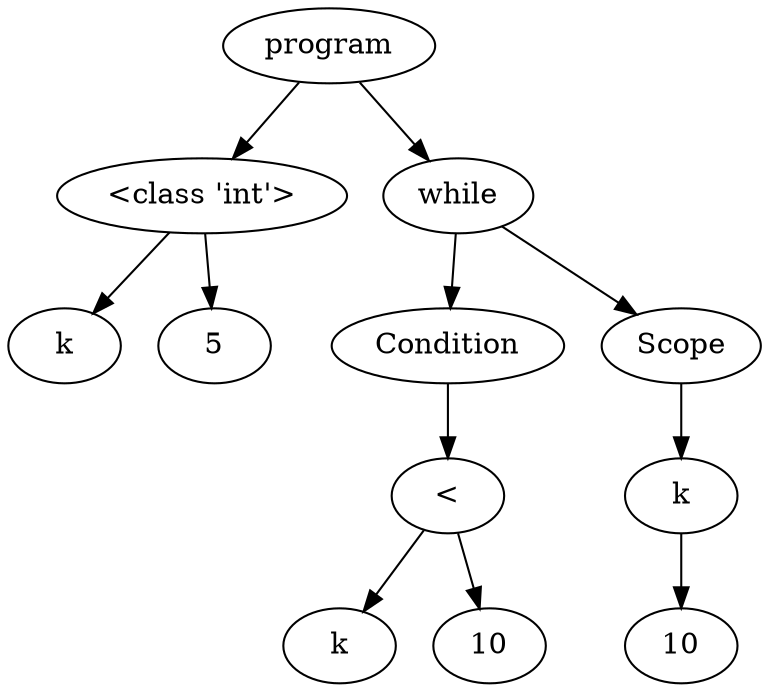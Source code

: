 digraph G { 
"<AST.AST object at 0x0000012192CD8520> (0)"[label="program"]
"<AST.ASTDataType object at 0x0000012192CD8BB0> (1)"[label="<class 'int'>"]
"<AST.AST object at 0x0000012192CD8520> (0)"->"<AST.ASTDataType object at 0x0000012192CD8BB0> (1)"
"<AST.ASTDataType object at 0x0000012192CD8BB0> (1)"[label="<class 'int'>"]
"<AST.ASTVariable object at 0x0000012192CD8340> (2)"[label="k"]
"<AST.ASTDataType object at 0x0000012192CD8BB0> (1)"->"<AST.ASTVariable object at 0x0000012192CD8340> (2)"
"<AST.AST object at 0x0000012192CD84C0> (2)"[label="5"]
"<AST.ASTDataType object at 0x0000012192CD8BB0> (1)"->"<AST.AST object at 0x0000012192CD84C0> (2)"
"<AST.ASTWhile object at 0x0000012192CD8CA0> (1)"[label="while"]
"<AST.AST object at 0x0000012192CD8520> (0)"->"<AST.ASTWhile object at 0x0000012192CD8CA0> (1)"
"<AST.ASTWhile object at 0x0000012192CD8CA0> (1)"[label="while"]
"<AST.ASTCondition object at 0x0000012192CD8940> (2)"[label="Condition"]
"<AST.ASTWhile object at 0x0000012192CD8CA0> (1)"->"<AST.ASTCondition object at 0x0000012192CD8940> (2)"
"<AST.ASTCondition object at 0x0000012192CD8940> (2)"[label="Condition"]
"<AST.ASTOperator object at 0x0000012192CD8790> (3)"[label="<"]
"<AST.ASTCondition object at 0x0000012192CD8940> (2)"->"<AST.ASTOperator object at 0x0000012192CD8790> (3)"
"<AST.ASTOperator object at 0x0000012192CD8790> (3)"[label="<"]
"<AST.ASTVariable object at 0x0000012192CD87C0> (4)"[label="k"]
"<AST.ASTOperator object at 0x0000012192CD8790> (3)"->"<AST.ASTVariable object at 0x0000012192CD87C0> (4)"
"<AST.AST object at 0x0000012192CD8DF0> (4)"[label="10"]
"<AST.ASTOperator object at 0x0000012192CD8790> (3)"->"<AST.AST object at 0x0000012192CD8DF0> (4)"
"<AST.ASTScope object at 0x0000012192CD8A00> (2)"[label="Scope"]
"<AST.ASTWhile object at 0x0000012192CD8CA0> (1)"->"<AST.ASTScope object at 0x0000012192CD8A00> (2)"
"<AST.ASTScope object at 0x0000012192CD8A00> (2)"[label="Scope"]
"<AST.ASTVariable object at 0x0000012192CD88B0> (3)"[label="k"]
"<AST.ASTScope object at 0x0000012192CD8A00> (2)"->"<AST.ASTVariable object at 0x0000012192CD88B0> (3)"
"<AST.ASTVariable object at 0x0000012192CD88B0> (3)"[label="k"]
"<AST.AST object at 0x0000012192CD8400> (4)"[label="10"]
"<AST.ASTVariable object at 0x0000012192CD88B0> (3)"->"<AST.AST object at 0x0000012192CD8400> (4)"
}